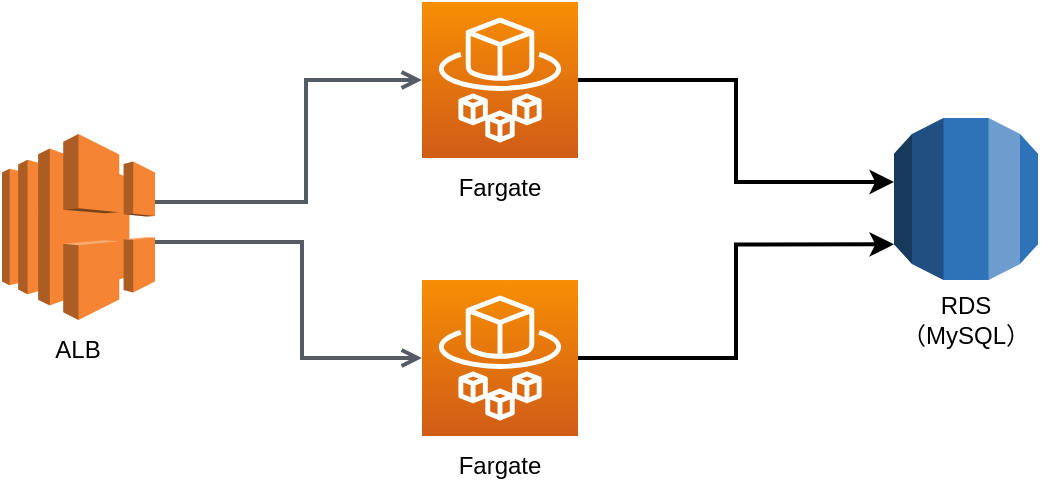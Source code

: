 <mxfile version="20.1.1" type="device"><diagram id="Ht1M8jgEwFfnCIfOTk4-" name="Page-1"><mxGraphModel dx="787" dy="471" grid="1" gridSize="10" guides="1" tooltips="1" connect="1" arrows="1" fold="1" page="1" pageScale="1" pageWidth="827" pageHeight="1169" math="0" shadow="0"><root><mxCell id="0"/><mxCell id="1" parent="0"/><mxCell id="hTg19ho_cviKJnl7Gmx7-18" value="" style="outlineConnect=0;dashed=0;verticalLabelPosition=bottom;verticalAlign=top;align=center;html=1;shape=mxgraph.aws3.elastic_load_balancing;fillColor=#F58534;gradientColor=none;" parent="1" vertex="1"><mxGeometry x="50" y="116" width="76.5" height="93" as="geometry"/></mxCell><mxCell id="hTg19ho_cviKJnl7Gmx7-19" value="ALB" style="text;html=1;strokeColor=none;fillColor=none;align=center;verticalAlign=middle;whiteSpace=wrap;rounded=0;" parent="1" vertex="1"><mxGeometry x="58.25" y="209" width="60" height="30" as="geometry"/></mxCell><mxCell id="hTg19ho_cviKJnl7Gmx7-20" style="edgeStyle=orthogonalEdgeStyle;rounded=0;orthogonalLoop=1;jettySize=auto;html=1;strokeWidth=2;" parent="1" source="hTg19ho_cviKJnl7Gmx7-21" target="hTg19ho_cviKJnl7Gmx7-23" edge="1"><mxGeometry relative="1" as="geometry"><Array as="points"><mxPoint x="417" y="89"/><mxPoint x="417" y="140"/></Array></mxGeometry></mxCell><mxCell id="hTg19ho_cviKJnl7Gmx7-21" value="" style="sketch=0;points=[[0,0,0],[0.25,0,0],[0.5,0,0],[0.75,0,0],[1,0,0],[0,1,0],[0.25,1,0],[0.5,1,0],[0.75,1,0],[1,1,0],[0,0.25,0],[0,0.5,0],[0,0.75,0],[1,0.25,0],[1,0.5,0],[1,0.75,0]];outlineConnect=0;fontColor=#232F3E;gradientColor=#F78E04;gradientDirection=north;fillColor=#D05C17;strokeColor=#ffffff;dashed=0;verticalLabelPosition=bottom;verticalAlign=top;align=center;html=1;fontSize=12;fontStyle=0;aspect=fixed;shape=mxgraph.aws4.resourceIcon;resIcon=mxgraph.aws4.fargate;" parent="1" vertex="1"><mxGeometry x="260" y="50" width="78" height="78" as="geometry"/></mxCell><mxCell id="hTg19ho_cviKJnl7Gmx7-22" value="Fargate" style="text;html=1;strokeColor=none;fillColor=none;align=center;verticalAlign=middle;whiteSpace=wrap;rounded=0;" parent="1" vertex="1"><mxGeometry x="269" y="128" width="60" height="30" as="geometry"/></mxCell><mxCell id="hTg19ho_cviKJnl7Gmx7-23" value="" style="outlineConnect=0;dashed=0;verticalLabelPosition=bottom;verticalAlign=top;align=center;html=1;shape=mxgraph.aws3.rds;fillColor=#2E73B8;gradientColor=none;" parent="1" vertex="1"><mxGeometry x="496" y="108" width="72" height="81" as="geometry"/></mxCell><mxCell id="hTg19ho_cviKJnl7Gmx7-24" style="edgeStyle=orthogonalEdgeStyle;rounded=0;orthogonalLoop=1;jettySize=auto;html=1;entryX=0;entryY=0.78;entryDx=0;entryDy=0;entryPerimeter=0;strokeWidth=2;" parent="1" source="hTg19ho_cviKJnl7Gmx7-25" target="hTg19ho_cviKJnl7Gmx7-23" edge="1"><mxGeometry relative="1" as="geometry"/></mxCell><mxCell id="hTg19ho_cviKJnl7Gmx7-25" value="" style="sketch=0;points=[[0,0,0],[0.25,0,0],[0.5,0,0],[0.75,0,0],[1,0,0],[0,1,0],[0.25,1,0],[0.5,1,0],[0.75,1,0],[1,1,0],[0,0.25,0],[0,0.5,0],[0,0.75,0],[1,0.25,0],[1,0.5,0],[1,0.75,0]];outlineConnect=0;fontColor=#232F3E;gradientColor=#F78E04;gradientDirection=north;fillColor=#D05C17;strokeColor=#ffffff;dashed=0;verticalLabelPosition=bottom;verticalAlign=top;align=center;html=1;fontSize=12;fontStyle=0;aspect=fixed;shape=mxgraph.aws4.resourceIcon;resIcon=mxgraph.aws4.fargate;" parent="1" vertex="1"><mxGeometry x="260" y="189" width="78" height="78" as="geometry"/></mxCell><mxCell id="hTg19ho_cviKJnl7Gmx7-26" value="Fargate" style="text;html=1;strokeColor=none;fillColor=none;align=center;verticalAlign=middle;whiteSpace=wrap;rounded=0;" parent="1" vertex="1"><mxGeometry x="269" y="267" width="60" height="30" as="geometry"/></mxCell><mxCell id="hTg19ho_cviKJnl7Gmx7-27" style="edgeStyle=orthogonalEdgeStyle;rounded=0;orthogonalLoop=1;jettySize=auto;html=1;strokeColor=#545B64;strokeWidth=2;endFill=0;endArrow=open;startArrow=none;entryX=0;entryY=0.5;entryDx=0;entryDy=0;entryPerimeter=0;" parent="1" source="hTg19ho_cviKJnl7Gmx7-18" target="hTg19ho_cviKJnl7Gmx7-25" edge="1"><mxGeometry relative="1" as="geometry"><mxPoint x="-275.5" y="20" as="sourcePoint"/><mxPoint x="-165.5" y="-51" as="targetPoint"/><Array as="points"><mxPoint x="200" y="170"/><mxPoint x="200" y="228"/></Array></mxGeometry></mxCell><mxCell id="hTg19ho_cviKJnl7Gmx7-28" style="edgeStyle=orthogonalEdgeStyle;rounded=0;orthogonalLoop=1;jettySize=auto;html=1;strokeColor=#545B64;strokeWidth=2;endFill=0;endArrow=open;startArrow=none;entryX=0;entryY=0.5;entryDx=0;entryDy=0;entryPerimeter=0;" parent="1" source="hTg19ho_cviKJnl7Gmx7-18" target="hTg19ho_cviKJnl7Gmx7-21" edge="1"><mxGeometry relative="1" as="geometry"><mxPoint x="-292.5" as="sourcePoint"/><mxPoint x="-173.5" y="20.0" as="targetPoint"/><Array as="points"><mxPoint x="202" y="150"/><mxPoint x="202" y="89"/></Array></mxGeometry></mxCell><mxCell id="hTg19ho_cviKJnl7Gmx7-29" value="RDS（MySQL）" style="text;html=1;strokeColor=none;fillColor=none;align=center;verticalAlign=middle;whiteSpace=wrap;rounded=0;" parent="1" vertex="1"><mxGeometry x="502" y="189" width="60" height="39" as="geometry"/></mxCell></root></mxGraphModel></diagram></mxfile>